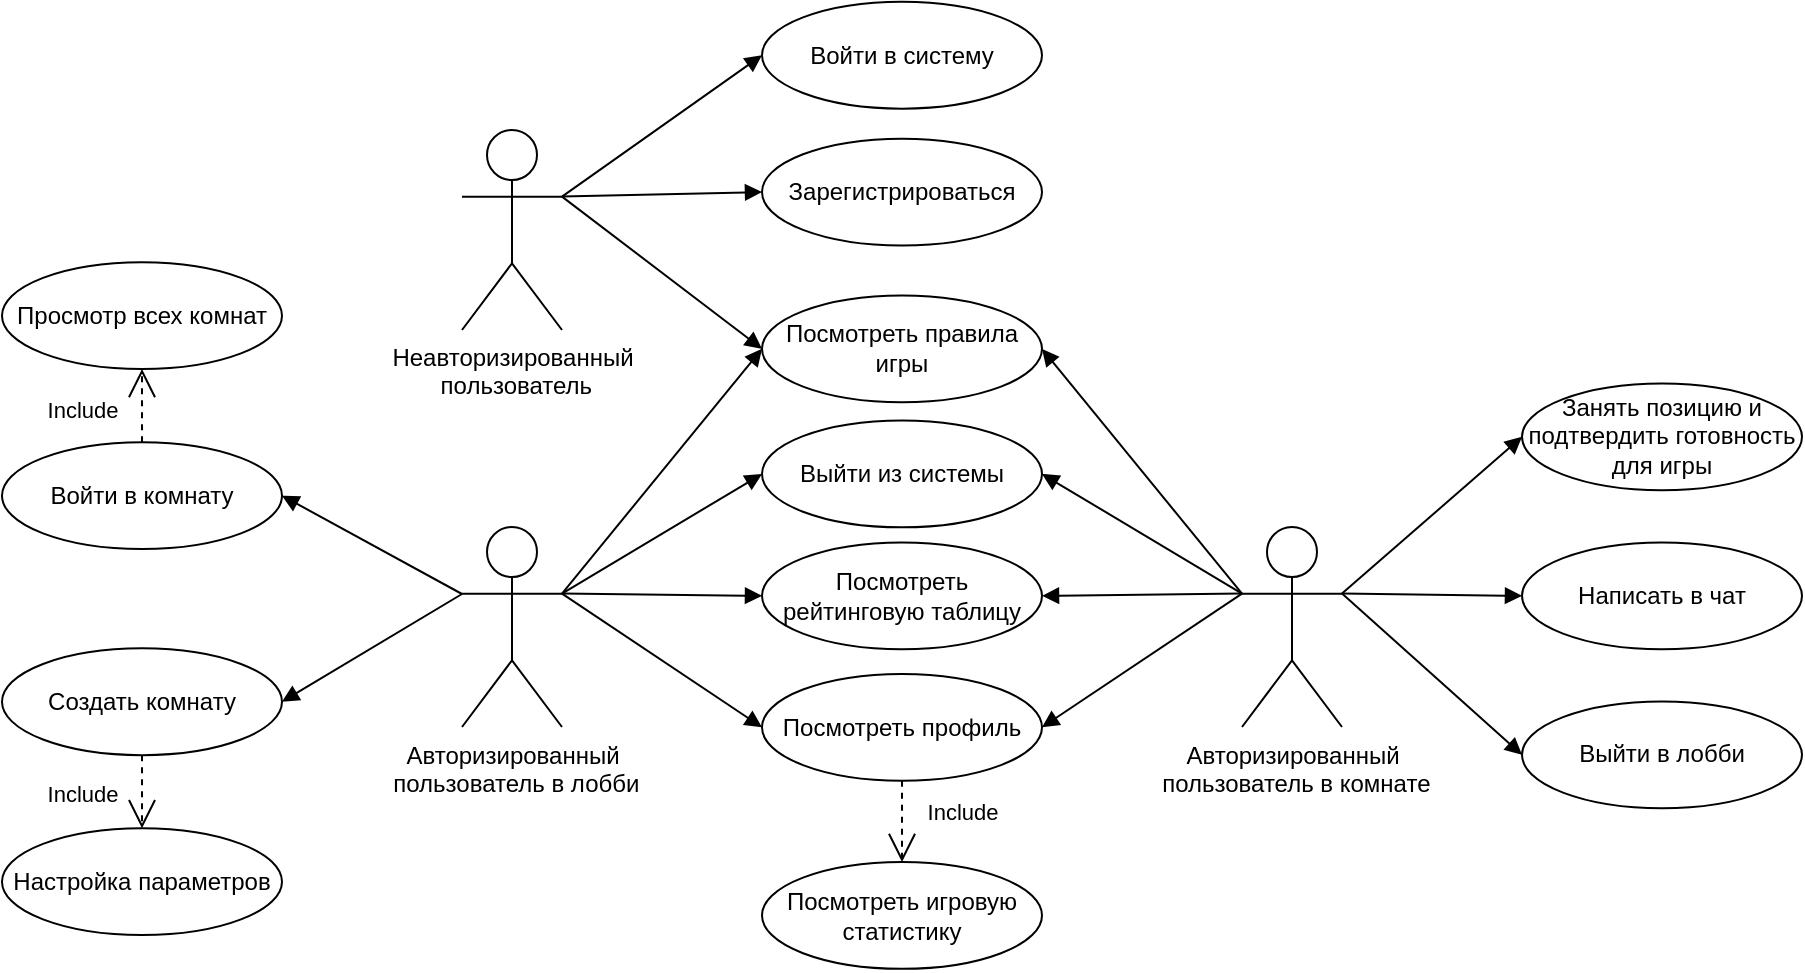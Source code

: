 <mxfile version="12.1.9" type="device" pages="1"><diagram name="Page-1" id="e7e014a7-5840-1c2e-5031-d8a46d1fe8dd"><mxGraphModel dx="1205" dy="666" grid="1" gridSize="10" guides="1" tooltips="1" connect="1" arrows="1" fold="1" page="1" pageScale="1" pageWidth="1169" pageHeight="827" background="#ffffff" math="0" shadow="0"><root><mxCell id="0"/><mxCell id="1" parent="0"/><mxCell id="yW9sBVkh5u4o0r6hlbuJ-46" value="Неавторизированный&lt;br&gt;&amp;nbsp;пользователь" style="shape=umlActor;verticalLabelPosition=bottom;labelBackgroundColor=#ffffff;verticalAlign=top;html=1;" parent="1" vertex="1"><mxGeometry x="364" y="254" width="50" height="100" as="geometry"/></mxCell><mxCell id="yW9sBVkh5u4o0r6hlbuJ-86" value="" style="html=1;verticalAlign=bottom;endArrow=block;entryX=0;entryY=0.5;entryDx=0;entryDy=0;exitX=1;exitY=0.333;exitDx=0;exitDy=0;exitPerimeter=0;" parent="1" source="yW9sBVkh5u4o0r6hlbuJ-46" target="yW9sBVkh5u4o0r6hlbuJ-53" edge="1"><mxGeometry width="80" relative="1" as="geometry"><mxPoint x="389" y="240" as="sourcePoint"/><mxPoint x="364" y="570" as="targetPoint"/></mxGeometry></mxCell><mxCell id="yW9sBVkh5u4o0r6hlbuJ-53" value="Войти в систему" style="ellipse;whiteSpace=wrap;html=1;" parent="1" vertex="1"><mxGeometry x="514" y="189.895" width="140" height="53.421" as="geometry"/></mxCell><mxCell id="NcTUppnGBkNODZkIfdUu-3" value="Зарегистрироваться" style="ellipse;whiteSpace=wrap;html=1;" parent="1" vertex="1"><mxGeometry x="514" y="258.316" width="140" height="53.421" as="geometry"/></mxCell><mxCell id="NcTUppnGBkNODZkIfdUu-25" value="Создать комнату" style="ellipse;whiteSpace=wrap;html=1;" parent="1" vertex="1"><mxGeometry x="134" y="513.158" width="140" height="53.421" as="geometry"/></mxCell><mxCell id="NcTUppnGBkNODZkIfdUu-26" value="Войти в комнату" style="ellipse;whiteSpace=wrap;html=1;" parent="1" vertex="1"><mxGeometry x="134" y="410.105" width="140" height="53.421" as="geometry"/></mxCell><mxCell id="NcTUppnGBkNODZkIfdUu-27" value="Посмотреть правила игры" style="ellipse;whiteSpace=wrap;html=1;" parent="1" vertex="1"><mxGeometry x="514" y="336.711" width="140" height="53.421" as="geometry"/></mxCell><mxCell id="NcTUppnGBkNODZkIfdUu-28" value="Выйти из системы" style="ellipse;whiteSpace=wrap;html=1;" parent="1" vertex="1"><mxGeometry x="514" y="399.263" width="140" height="53.421" as="geometry"/></mxCell><mxCell id="NcTUppnGBkNODZkIfdUu-29" value="Посмотреть профиль" style="ellipse;whiteSpace=wrap;html=1;" parent="1" vertex="1"><mxGeometry x="514" y="525.947" width="140" height="53.421" as="geometry"/></mxCell><mxCell id="NcTUppnGBkNODZkIfdUu-30" value="Просмотр всех комнат" style="ellipse;whiteSpace=wrap;html=1;" parent="1" vertex="1"><mxGeometry x="134" y="320.105" width="140" height="53.421" as="geometry"/></mxCell><mxCell id="NcTUppnGBkNODZkIfdUu-31" value="Include" style="endArrow=open;endSize=12;dashed=1;html=1;exitX=0.5;exitY=0;exitDx=0;exitDy=0;entryX=0.5;entryY=1;entryDx=0;entryDy=0;" parent="1" source="NcTUppnGBkNODZkIfdUu-26" target="NcTUppnGBkNODZkIfdUu-30" edge="1"><mxGeometry x="-0.111" y="30" width="160" relative="1" as="geometry"><mxPoint x="454" y="863" as="sourcePoint"/><mxPoint x="614" y="863" as="targetPoint"/><mxPoint as="offset"/></mxGeometry></mxCell><mxCell id="NcTUppnGBkNODZkIfdUu-32" value="Настройка параметров" style="ellipse;whiteSpace=wrap;html=1;" parent="1" vertex="1"><mxGeometry x="134" y="603.105" width="140" height="53.421" as="geometry"/></mxCell><mxCell id="NcTUppnGBkNODZkIfdUu-33" value="Include" style="endArrow=open;endSize=12;dashed=1;html=1;exitX=0.5;exitY=1;exitDx=0;exitDy=0;entryX=0.5;entryY=0;entryDx=0;entryDy=0;" parent="1" source="NcTUppnGBkNODZkIfdUu-25" target="NcTUppnGBkNODZkIfdUu-32" edge="1"><mxGeometry x="0.076" y="-30" width="160" relative="1" as="geometry"><mxPoint x="444.0" y="782.816" as="sourcePoint"/><mxPoint x="524.0" y="782.816" as="targetPoint"/><mxPoint as="offset"/></mxGeometry></mxCell><mxCell id="NcTUppnGBkNODZkIfdUu-34" value="Посмотреть игровую статистику" style="ellipse;whiteSpace=wrap;html=1;" parent="1" vertex="1"><mxGeometry x="514" y="620" width="140" height="53.421" as="geometry"/></mxCell><mxCell id="NcTUppnGBkNODZkIfdUu-35" value="Include" style="endArrow=open;endSize=12;dashed=1;html=1;exitX=0.5;exitY=1;exitDx=0;exitDy=0;entryX=0.5;entryY=0;entryDx=0;entryDy=0;" parent="1" source="NcTUppnGBkNODZkIfdUu-29" target="NcTUppnGBkNODZkIfdUu-34" edge="1"><mxGeometry x="-0.185" y="30" width="160" relative="1" as="geometry"><mxPoint x="466.5" y="478.316" as="sourcePoint"/><mxPoint x="546.5" y="478.316" as="targetPoint"/><mxPoint y="-1" as="offset"/></mxGeometry></mxCell><mxCell id="NcTUppnGBkNODZkIfdUu-36" value="Посмотреть рейтинговую таблицу" style="ellipse;whiteSpace=wrap;html=1;" parent="1" vertex="1"><mxGeometry x="514" y="460.211" width="140" height="53.421" as="geometry"/></mxCell><mxCell id="NcTUppnGBkNODZkIfdUu-37" value="Авторизированный&lt;br&gt;&amp;nbsp;пользователь в лобби" style="shape=umlActor;verticalLabelPosition=bottom;labelBackgroundColor=#ffffff;verticalAlign=top;html=1;" parent="1" vertex="1"><mxGeometry x="364" y="452.5" width="50" height="100" as="geometry"/></mxCell><mxCell id="NcTUppnGBkNODZkIfdUu-38" value="" style="html=1;verticalAlign=bottom;endArrow=block;entryX=1;entryY=0.5;entryDx=0;entryDy=0;" parent="1" target="NcTUppnGBkNODZkIfdUu-26" edge="1"><mxGeometry width="80" relative="1" as="geometry"><mxPoint x="364" y="486" as="sourcePoint"/><mxPoint x="234" y="502" as="targetPoint"/></mxGeometry></mxCell><mxCell id="NcTUppnGBkNODZkIfdUu-39" value="" style="html=1;verticalAlign=bottom;endArrow=block;entryX=1;entryY=0.5;entryDx=0;entryDy=0;" parent="1" target="NcTUppnGBkNODZkIfdUu-25" edge="1"><mxGeometry width="80" relative="1" as="geometry"><mxPoint x="364" y="486" as="sourcePoint"/><mxPoint x="549.0" y="561.316" as="targetPoint"/></mxGeometry></mxCell><mxCell id="NcTUppnGBkNODZkIfdUu-40" value="" style="html=1;verticalAlign=bottom;endArrow=block;entryX=0;entryY=0.5;entryDx=0;entryDy=0;exitX=1;exitY=0.333;exitDx=0;exitDy=0;exitPerimeter=0;" parent="1" source="NcTUppnGBkNODZkIfdUu-37" target="NcTUppnGBkNODZkIfdUu-27" edge="1"><mxGeometry width="80" relative="1" as="geometry"><mxPoint x="304" y="830.333" as="sourcePoint"/><mxPoint x="494.0" y="740.816" as="targetPoint"/></mxGeometry></mxCell><mxCell id="NcTUppnGBkNODZkIfdUu-41" value="" style="html=1;verticalAlign=bottom;endArrow=block;entryX=0;entryY=0.5;entryDx=0;entryDy=0;exitX=1;exitY=0.333;exitDx=0;exitDy=0;exitPerimeter=0;" parent="1" source="NcTUppnGBkNODZkIfdUu-37" target="NcTUppnGBkNODZkIfdUu-28" edge="1"><mxGeometry width="80" relative="1" as="geometry"><mxPoint x="414" y="480" as="sourcePoint"/><mxPoint x="454" y="630" as="targetPoint"/></mxGeometry></mxCell><mxCell id="NcTUppnGBkNODZkIfdUu-42" value="" style="html=1;verticalAlign=bottom;endArrow=block;entryX=0;entryY=0.5;entryDx=0;entryDy=0;exitX=1;exitY=0.333;exitDx=0;exitDy=0;exitPerimeter=0;" parent="1" source="NcTUppnGBkNODZkIfdUu-37" target="NcTUppnGBkNODZkIfdUu-36" edge="1"><mxGeometry width="80" relative="1" as="geometry"><mxPoint x="314" y="770.833" as="sourcePoint"/><mxPoint x="514.0" y="854.974" as="targetPoint"/></mxGeometry></mxCell><mxCell id="NcTUppnGBkNODZkIfdUu-43" value="" style="html=1;verticalAlign=bottom;endArrow=block;entryX=0;entryY=0.5;entryDx=0;entryDy=0;exitX=1;exitY=0.333;exitDx=0;exitDy=0;exitPerimeter=0;" parent="1" source="NcTUppnGBkNODZkIfdUu-37" target="NcTUppnGBkNODZkIfdUu-29" edge="1"><mxGeometry width="80" relative="1" as="geometry"><mxPoint x="384" y="614.333" as="sourcePoint"/><mxPoint x="584" y="597.868" as="targetPoint"/></mxGeometry></mxCell><mxCell id="NcTUppnGBkNODZkIfdUu-45" value="" style="html=1;verticalAlign=bottom;endArrow=block;exitX=1;exitY=0.333;exitDx=0;exitDy=0;exitPerimeter=0;entryX=0;entryY=0.5;entryDx=0;entryDy=0;" parent="1" source="yW9sBVkh5u4o0r6hlbuJ-46" target="NcTUppnGBkNODZkIfdUu-3" edge="1"><mxGeometry width="80" relative="1" as="geometry"><mxPoint x="324" y="209.833" as="sourcePoint"/><mxPoint x="584.0" y="270.105" as="targetPoint"/></mxGeometry></mxCell><mxCell id="NcTUppnGBkNODZkIfdUu-52" value="" style="html=1;verticalAlign=bottom;endArrow=block;exitX=1;exitY=0.333;exitDx=0;exitDy=0;exitPerimeter=0;entryX=0;entryY=0.5;entryDx=0;entryDy=0;" parent="1" source="yW9sBVkh5u4o0r6hlbuJ-46" target="NcTUppnGBkNODZkIfdUu-27" edge="1"><mxGeometry width="80" relative="1" as="geometry"><mxPoint x="324" y="283.333" as="sourcePoint"/><mxPoint x="584.0" y="350.105" as="targetPoint"/></mxGeometry></mxCell><mxCell id="_lK57se-0yi8cvJYtJJ--1" value="Авторизированный&lt;br&gt;&amp;nbsp;пользователь в комнате" style="shape=umlActor;verticalLabelPosition=bottom;labelBackgroundColor=#ffffff;verticalAlign=top;html=1;" vertex="1" parent="1"><mxGeometry x="754" y="452.5" width="50" height="100" as="geometry"/></mxCell><mxCell id="_lK57se-0yi8cvJYtJJ--5" value="" style="html=1;verticalAlign=bottom;endArrow=block;exitX=0;exitY=0.333;exitDx=0;exitDy=0;exitPerimeter=0;entryX=1;entryY=0.5;entryDx=0;entryDy=0;" edge="1" parent="1" source="_lK57se-0yi8cvJYtJJ--1" target="NcTUppnGBkNODZkIfdUu-27"><mxGeometry width="80" relative="1" as="geometry"><mxPoint x="774" y="279.833" as="sourcePoint"/><mxPoint x="914" y="282.605" as="targetPoint"/></mxGeometry></mxCell><mxCell id="_lK57se-0yi8cvJYtJJ--6" value="" style="html=1;verticalAlign=bottom;endArrow=block;entryX=1;entryY=0.5;entryDx=0;entryDy=0;exitX=0;exitY=0.333;exitDx=0;exitDy=0;exitPerimeter=0;" edge="1" parent="1" source="_lK57se-0yi8cvJYtJJ--1" target="NcTUppnGBkNODZkIfdUu-29"><mxGeometry width="80" relative="1" as="geometry"><mxPoint x="854" y="190" as="sourcePoint"/><mxPoint x="704.0" y="363.921" as="targetPoint"/></mxGeometry></mxCell><mxCell id="_lK57se-0yi8cvJYtJJ--7" value="" style="html=1;verticalAlign=bottom;endArrow=block;entryX=1;entryY=0.5;entryDx=0;entryDy=0;exitX=0;exitY=0.333;exitDx=0;exitDy=0;exitPerimeter=0;" edge="1" parent="1" source="_lK57se-0yi8cvJYtJJ--1" target="NcTUppnGBkNODZkIfdUu-36"><mxGeometry width="80" relative="1" as="geometry"><mxPoint x="924" y="256.833" as="sourcePoint"/><mxPoint x="684.16" y="456.027" as="targetPoint"/></mxGeometry></mxCell><mxCell id="_lK57se-0yi8cvJYtJJ--9" value="Занять позицию и подтвердить готовность для игры" style="ellipse;whiteSpace=wrap;html=1;" vertex="1" parent="1"><mxGeometry x="894" y="380.711" width="140" height="53.421" as="geometry"/></mxCell><mxCell id="_lK57se-0yi8cvJYtJJ--10" value="Написать в чат" style="ellipse;whiteSpace=wrap;html=1;" vertex="1" parent="1"><mxGeometry x="894" y="460.211" width="140" height="53.421" as="geometry"/></mxCell><mxCell id="_lK57se-0yi8cvJYtJJ--11" value="Выйти в лобби" style="ellipse;whiteSpace=wrap;html=1;" vertex="1" parent="1"><mxGeometry x="894" y="539.711" width="140" height="53.421" as="geometry"/></mxCell><mxCell id="_lK57se-0yi8cvJYtJJ--14" value="" style="html=1;verticalAlign=bottom;endArrow=block;exitX=0;exitY=0.333;exitDx=0;exitDy=0;exitPerimeter=0;entryX=1;entryY=0.5;entryDx=0;entryDy=0;" edge="1" parent="1" source="_lK57se-0yi8cvJYtJJ--1" target="NcTUppnGBkNODZkIfdUu-28"><mxGeometry width="80" relative="1" as="geometry"><mxPoint x="764" y="495.833" as="sourcePoint"/><mxPoint x="664.0" y="373.421" as="targetPoint"/></mxGeometry></mxCell><mxCell id="_lK57se-0yi8cvJYtJJ--15" value="" style="html=1;verticalAlign=bottom;endArrow=block;exitX=1;exitY=0.333;exitDx=0;exitDy=0;exitPerimeter=0;entryX=0;entryY=0.5;entryDx=0;entryDy=0;" edge="1" parent="1" source="_lK57se-0yi8cvJYtJJ--1" target="_lK57se-0yi8cvJYtJJ--9"><mxGeometry width="80" relative="1" as="geometry"><mxPoint x="764" y="495.833" as="sourcePoint"/><mxPoint x="664.0" y="373.421" as="targetPoint"/></mxGeometry></mxCell><mxCell id="_lK57se-0yi8cvJYtJJ--16" value="" style="html=1;verticalAlign=bottom;endArrow=block;exitX=1;exitY=0.333;exitDx=0;exitDy=0;exitPerimeter=0;entryX=0;entryY=0.5;entryDx=0;entryDy=0;" edge="1" parent="1" source="_lK57se-0yi8cvJYtJJ--1" target="_lK57se-0yi8cvJYtJJ--10"><mxGeometry width="80" relative="1" as="geometry"><mxPoint x="774" y="505.833" as="sourcePoint"/><mxPoint x="674.0" y="383.421" as="targetPoint"/></mxGeometry></mxCell><mxCell id="_lK57se-0yi8cvJYtJJ--17" value="" style="html=1;verticalAlign=bottom;endArrow=block;entryX=0;entryY=0.5;entryDx=0;entryDy=0;exitX=1;exitY=0.333;exitDx=0;exitDy=0;exitPerimeter=0;" edge="1" parent="1" source="_lK57se-0yi8cvJYtJJ--1" target="_lK57se-0yi8cvJYtJJ--11"><mxGeometry width="80" relative="1" as="geometry"><mxPoint x="814" y="480" as="sourcePoint"/><mxPoint x="894.0" y="470.421" as="targetPoint"/></mxGeometry></mxCell></root></mxGraphModel></diagram></mxfile>